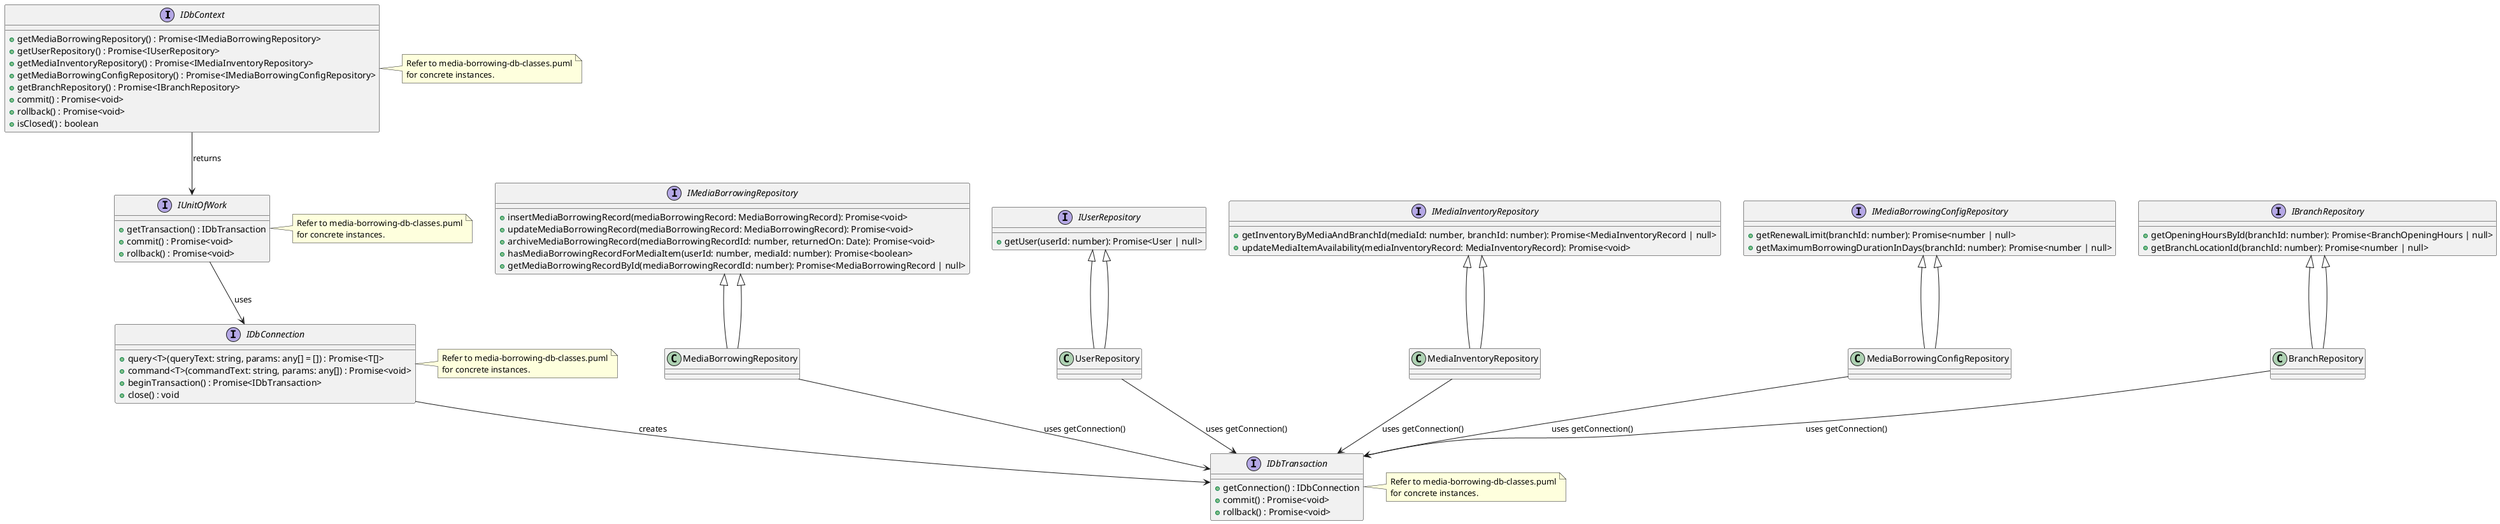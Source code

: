 @startuml

interface IDbContext {
    +getMediaBorrowingRepository() : Promise<IMediaBorrowingRepository>
    +getUserRepository() : Promise<IUserRepository>
    +getMediaInventoryRepository() : Promise<IMediaInventoryRepository>
    +getMediaBorrowingConfigRepository() : Promise<IMediaBorrowingConfigRepository>
    +getBranchRepository() : Promise<IBranchRepository>
    +commit() : Promise<void>
    +rollback() : Promise<void>
    +isClosed() : boolean
}

interface IUnitOfWork {
    +getTransaction() : IDbTransaction
    +commit() : Promise<void>
    +rollback() : Promise<void>
}

interface IDbConnection {
    +query<T>(queryText: string, params: any[] = []) : Promise<T[]>
    +command<T>(commandText: string, params: any[]) : Promise<void>
    +beginTransaction() : Promise<IDbTransaction>
    +close() : void
}

interface IDbTransaction {
    +getConnection() : IDbConnection
    +commit() : Promise<void>
    +rollback() : Promise<void>
}

interface IMediaBorrowingRepository {
    +insertMediaBorrowingRecord(mediaBorrowingRecord: MediaBorrowingRecord): Promise<void>
    +updateMediaBorrowingRecord(mediaBorrowingRecord: MediaBorrowingRecord): Promise<void>
    +archiveMediaBorrowingRecord(mediaBorrowingRecordId: number, returnedOn: Date): Promise<void>
    +hasMediaBorrowingRecordForMediaItem(userId: number, mediaId: number): Promise<boolean>
    +getMediaBorrowingRecordById(mediaBorrowingRecordId: number): Promise<MediaBorrowingRecord | null>
}

class MediaBorrowingRepository extends IMediaBorrowingRepository {
}

interface IUserRepository {
    +getUser(userId: number): Promise<User | null>
}

class UserRepository extends IUserRepository {
}

interface IMediaInventoryRepository {
    +getInventoryByMediaAndBranchId(mediaId: number, branchId: number): Promise<MediaInventoryRecord | null>
    +updateMediaItemAvailability(mediaInventoryRecord: MediaInventoryRecord): Promise<void>
}

class MediaInventoryRepository extends IMediaInventoryRepository {
}

interface IMediaBorrowingConfigRepository {
    +getRenewalLimit(branchId: number): Promise<number | null>
    +getMaximumBorrowingDurationInDays(branchId: number): Promise<number | null>
}

class MediaBorrowingConfigRepository extends IMediaBorrowingConfigRepository {
}

interface IBranchRepository {
    +getOpeningHoursById(branchId: number): Promise<BranchOpeningHours | null>
    +getBranchLocationId(branchId: number): Promise<number | null>
}

class BranchRepository extends IBranchRepository {
}

IDbContext --> IUnitOfWork : returns
IUnitOfWork --> IDbConnection : uses
IDbConnection --> IDbTransaction : creates

IMediaBorrowingRepository <|-- MediaBorrowingRepository
IUserRepository <|-- UserRepository
IMediaInventoryRepository <|-- MediaInventoryRepository
IMediaBorrowingConfigRepository <|-- MediaBorrowingConfigRepository
IBranchRepository <|-- BranchRepository

MediaBorrowingRepository --> IDbTransaction : uses getConnection()
UserRepository --> IDbTransaction : uses getConnection()
MediaInventoryRepository --> IDbTransaction : uses getConnection()
MediaBorrowingConfigRepository --> IDbTransaction : uses getConnection()
BranchRepository --> IDbTransaction : uses getConnection()

note right of IDbContext
  Refer to media-borrowing-db-classes.puml
  for concrete instances.
end note

note right of IUnitOfWork
  Refer to media-borrowing-db-classes.puml
  for concrete instances.
end note

note right of IDbConnection
  Refer to media-borrowing-db-classes.puml
  for concrete instances.
end note

note right of IDbTransaction
  Refer to media-borrowing-db-classes.puml
  for concrete instances.
end note

@enduml
